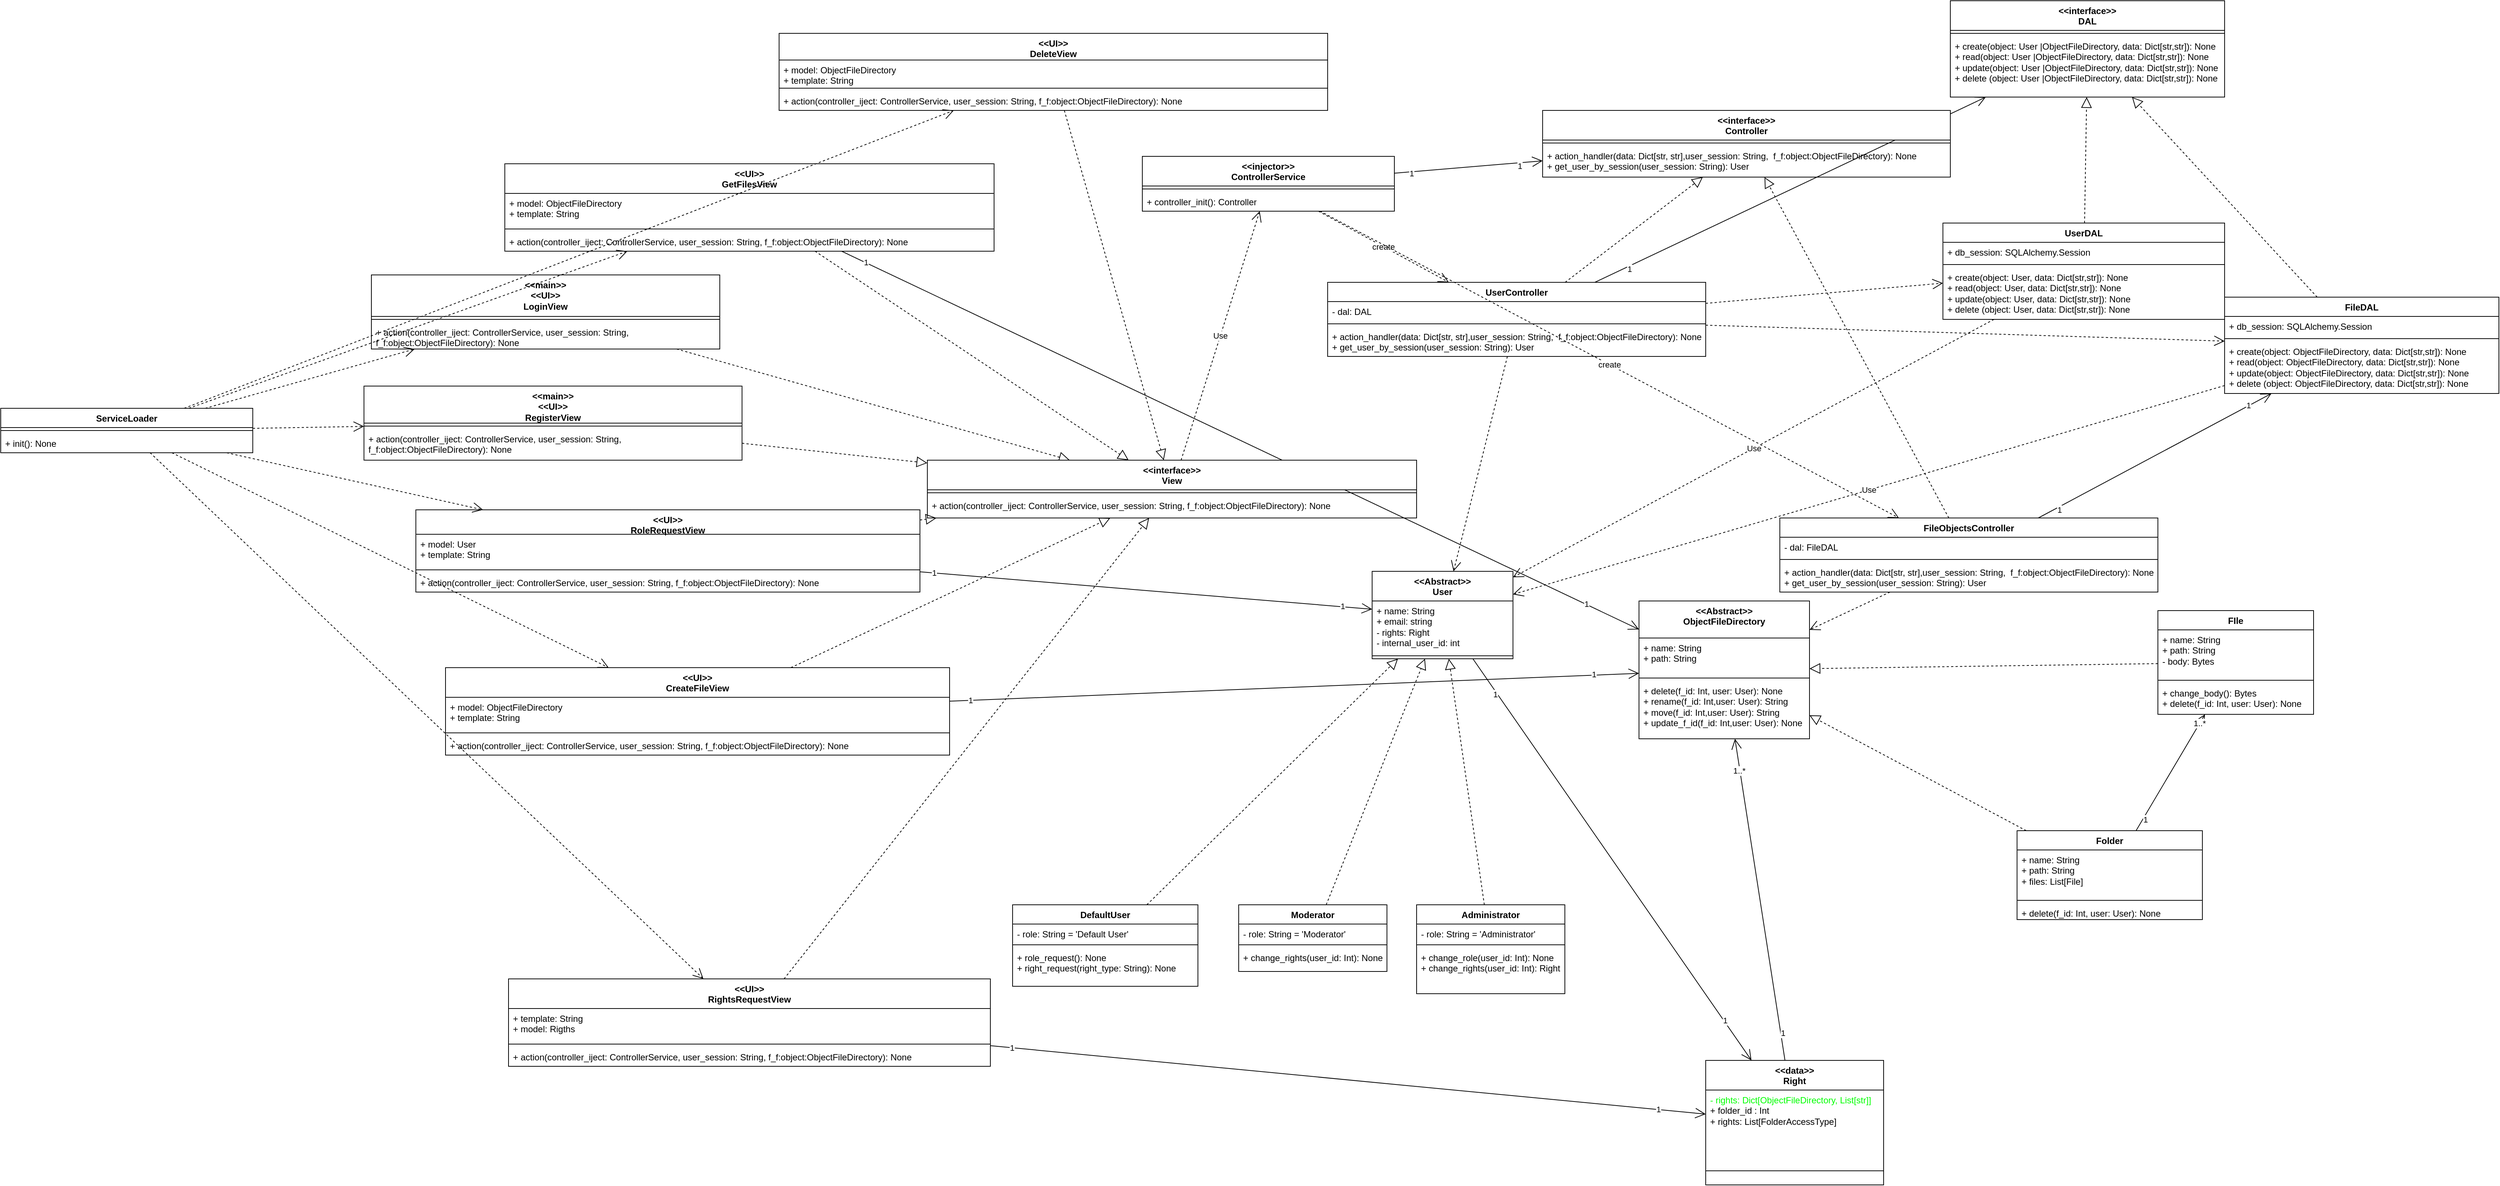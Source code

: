<mxfile version="22.1.5" type="device">
  <diagram id="C5RBs43oDa-KdzZeNtuy" name="Page-1">
    <mxGraphModel dx="3364" dy="1993" grid="1" gridSize="10" guides="1" tooltips="1" connect="1" arrows="1" fold="1" page="0" pageScale="1" pageWidth="827" pageHeight="1169" math="0" shadow="0">
      <root>
        <mxCell id="WIyWlLk6GJQsqaUBKTNV-0" />
        <mxCell id="WIyWlLk6GJQsqaUBKTNV-1" parent="WIyWlLk6GJQsqaUBKTNV-0" />
        <mxCell id="QCKMq63nriDoolszePyY-29" value="Use" style="endArrow=open;endSize=12;dashed=1;html=1;rounded=0;" parent="WIyWlLk6GJQsqaUBKTNV-1" source="QCKMq63nriDoolszePyY-11" target="GHyRVB632pk-IujTCFTO-8" edge="1">
          <mxGeometry width="160" relative="1" as="geometry">
            <mxPoint x="779" y="-450" as="sourcePoint" />
            <mxPoint x="70" y="-124" as="targetPoint" />
          </mxGeometry>
        </mxCell>
        <mxCell id="0BIKZscY-_na4co5bbyC-1" value="DefaultUser" style="swimlane;fontStyle=1;align=center;verticalAlign=top;childLayout=stackLayout;horizontal=1;startSize=26;horizontalStack=0;resizeParent=1;resizeParentMax=0;resizeLast=0;collapsible=1;marginBottom=0;whiteSpace=wrap;html=1;" parent="WIyWlLk6GJQsqaUBKTNV-1" vertex="1">
          <mxGeometry x="-405" y="250" width="250" height="110" as="geometry" />
        </mxCell>
        <mxCell id="0BIKZscY-_na4co5bbyC-2" value="- role: String = &#39;Default User&#39;" style="text;strokeColor=none;fillColor=none;align=left;verticalAlign=top;spacingLeft=4;spacingRight=4;overflow=hidden;rotatable=0;points=[[0,0.5],[1,0.5]];portConstraint=eastwest;whiteSpace=wrap;html=1;" parent="0BIKZscY-_na4co5bbyC-1" vertex="1">
          <mxGeometry y="26" width="250" height="24" as="geometry" />
        </mxCell>
        <mxCell id="0BIKZscY-_na4co5bbyC-3" value="" style="line;strokeWidth=1;fillColor=none;align=left;verticalAlign=middle;spacingTop=-1;spacingLeft=3;spacingRight=3;rotatable=0;labelPosition=right;points=[];portConstraint=eastwest;strokeColor=inherit;" parent="0BIKZscY-_na4co5bbyC-1" vertex="1">
          <mxGeometry y="50" width="250" height="8" as="geometry" />
        </mxCell>
        <mxCell id="0BIKZscY-_na4co5bbyC-4" value="+ role_request(): None&lt;br&gt;+ right_request(right_type: String): None" style="text;strokeColor=none;fillColor=none;align=left;verticalAlign=top;spacingLeft=4;spacingRight=4;overflow=hidden;rotatable=0;points=[[0,0.5],[1,0.5]];portConstraint=eastwest;whiteSpace=wrap;html=1;" parent="0BIKZscY-_na4co5bbyC-1" vertex="1">
          <mxGeometry y="58" width="250" height="52" as="geometry" />
        </mxCell>
        <mxCell id="0BIKZscY-_na4co5bbyC-13" value="Moderator" style="swimlane;fontStyle=1;align=center;verticalAlign=top;childLayout=stackLayout;horizontal=1;startSize=26;horizontalStack=0;resizeParent=1;resizeParentMax=0;resizeLast=0;collapsible=1;marginBottom=0;whiteSpace=wrap;html=1;" parent="WIyWlLk6GJQsqaUBKTNV-1" vertex="1">
          <mxGeometry x="-100" y="250" width="200" height="90" as="geometry" />
        </mxCell>
        <mxCell id="0BIKZscY-_na4co5bbyC-14" value="- role: String = &#39;Moderator&#39;" style="text;strokeColor=none;fillColor=none;align=left;verticalAlign=top;spacingLeft=4;spacingRight=4;overflow=hidden;rotatable=0;points=[[0,0.5],[1,0.5]];portConstraint=eastwest;whiteSpace=wrap;html=1;" parent="0BIKZscY-_na4co5bbyC-13" vertex="1">
          <mxGeometry y="26" width="200" height="24" as="geometry" />
        </mxCell>
        <mxCell id="0BIKZscY-_na4co5bbyC-15" value="" style="line;strokeWidth=1;fillColor=none;align=left;verticalAlign=middle;spacingTop=-1;spacingLeft=3;spacingRight=3;rotatable=0;labelPosition=right;points=[];portConstraint=eastwest;strokeColor=inherit;" parent="0BIKZscY-_na4co5bbyC-13" vertex="1">
          <mxGeometry y="50" width="200" height="8" as="geometry" />
        </mxCell>
        <mxCell id="0BIKZscY-_na4co5bbyC-16" value="+ change_rights(user_id: Int): None" style="text;strokeColor=none;fillColor=none;align=left;verticalAlign=top;spacingLeft=4;spacingRight=4;overflow=hidden;rotatable=0;points=[[0,0.5],[1,0.5]];portConstraint=eastwest;whiteSpace=wrap;html=1;" parent="0BIKZscY-_na4co5bbyC-13" vertex="1">
          <mxGeometry y="58" width="200" height="32" as="geometry" />
        </mxCell>
        <mxCell id="0BIKZscY-_na4co5bbyC-17" value="Administrator" style="swimlane;fontStyle=1;align=center;verticalAlign=top;childLayout=stackLayout;horizontal=1;startSize=26;horizontalStack=0;resizeParent=1;resizeParentMax=0;resizeLast=0;collapsible=1;marginBottom=0;whiteSpace=wrap;html=1;" parent="WIyWlLk6GJQsqaUBKTNV-1" vertex="1">
          <mxGeometry x="140" y="250" width="200" height="120" as="geometry" />
        </mxCell>
        <mxCell id="0BIKZscY-_na4co5bbyC-18" value="- role: String = &#39;Administrator&#39;" style="text;strokeColor=none;fillColor=none;align=left;verticalAlign=top;spacingLeft=4;spacingRight=4;overflow=hidden;rotatable=0;points=[[0,0.5],[1,0.5]];portConstraint=eastwest;whiteSpace=wrap;html=1;" parent="0BIKZscY-_na4co5bbyC-17" vertex="1">
          <mxGeometry y="26" width="200" height="24" as="geometry" />
        </mxCell>
        <mxCell id="0BIKZscY-_na4co5bbyC-19" value="" style="line;strokeWidth=1;fillColor=none;align=left;verticalAlign=middle;spacingTop=-1;spacingLeft=3;spacingRight=3;rotatable=0;labelPosition=right;points=[];portConstraint=eastwest;strokeColor=inherit;" parent="0BIKZscY-_na4co5bbyC-17" vertex="1">
          <mxGeometry y="50" width="200" height="8" as="geometry" />
        </mxCell>
        <mxCell id="0BIKZscY-_na4co5bbyC-20" value="+ change_role(user_id: Int): None&lt;br&gt;+ change_rights(user_id: Int): Right" style="text;strokeColor=none;fillColor=none;align=left;verticalAlign=top;spacingLeft=4;spacingRight=4;overflow=hidden;rotatable=0;points=[[0,0.5],[1,0.5]];portConstraint=eastwest;whiteSpace=wrap;html=1;" parent="0BIKZscY-_na4co5bbyC-17" vertex="1">
          <mxGeometry y="58" width="200" height="62" as="geometry" />
        </mxCell>
        <mxCell id="0BIKZscY-_na4co5bbyC-33" value="&amp;lt;&amp;lt;Abstract&amp;gt;&amp;gt;&lt;br&gt;ObjectFileDirectory" style="swimlane;fontStyle=1;align=center;verticalAlign=top;childLayout=stackLayout;horizontal=1;startSize=50;horizontalStack=0;resizeParent=1;resizeParentMax=0;resizeLast=0;collapsible=1;marginBottom=0;whiteSpace=wrap;html=1;" parent="WIyWlLk6GJQsqaUBKTNV-1" vertex="1">
          <mxGeometry x="440" y="-160" width="230" height="186" as="geometry" />
        </mxCell>
        <mxCell id="0BIKZscY-_na4co5bbyC-34" value="+ name: String&lt;br&gt;+ path: String" style="text;strokeColor=none;fillColor=none;align=left;verticalAlign=top;spacingLeft=4;spacingRight=4;overflow=hidden;rotatable=0;points=[[0,0.5],[1,0.5]];portConstraint=eastwest;whiteSpace=wrap;html=1;" parent="0BIKZscY-_na4co5bbyC-33" vertex="1">
          <mxGeometry y="50" width="230" height="50" as="geometry" />
        </mxCell>
        <mxCell id="0BIKZscY-_na4co5bbyC-35" value="" style="line;strokeWidth=1;fillColor=none;align=left;verticalAlign=middle;spacingTop=-1;spacingLeft=3;spacingRight=3;rotatable=0;labelPosition=right;points=[];portConstraint=eastwest;strokeColor=inherit;" parent="0BIKZscY-_na4co5bbyC-33" vertex="1">
          <mxGeometry y="100" width="230" height="8" as="geometry" />
        </mxCell>
        <mxCell id="0BIKZscY-_na4co5bbyC-36" value="+ delete(f_id: Int, user: User): None&lt;br&gt;+ rename(f_id: Int,user: User): String&lt;br&gt;+ move(f_id: Int,user: User): String&lt;br&gt;+ update_f_id(f_id: Int,user: User): None" style="text;strokeColor=none;fillColor=none;align=left;verticalAlign=top;spacingLeft=4;spacingRight=4;overflow=hidden;rotatable=0;points=[[0,0.5],[1,0.5]];portConstraint=eastwest;whiteSpace=wrap;html=1;" parent="0BIKZscY-_na4co5bbyC-33" vertex="1">
          <mxGeometry y="108" width="230" height="78" as="geometry" />
        </mxCell>
        <mxCell id="0BIKZscY-_na4co5bbyC-37" value="&amp;lt;&amp;lt;data&amp;gt;&amp;gt;&lt;br&gt;Right" style="swimlane;fontStyle=1;align=center;verticalAlign=top;childLayout=stackLayout;horizontal=1;startSize=40;horizontalStack=0;resizeParent=1;resizeParentMax=0;resizeLast=0;collapsible=1;marginBottom=0;whiteSpace=wrap;html=1;" parent="WIyWlLk6GJQsqaUBKTNV-1" vertex="1">
          <mxGeometry x="530" y="460" width="240" height="168" as="geometry" />
        </mxCell>
        <mxCell id="0BIKZscY-_na4co5bbyC-38" value="&lt;font color=&quot;#00ff00&quot;&gt;- rights: Dict[ObjectFileDirectory, List[str]]&lt;/font&gt;&lt;br&gt;+ folder_id : Int&amp;nbsp;&lt;br&gt;+ rights: List[FolderAccessType]" style="text;strokeColor=none;fillColor=none;align=left;verticalAlign=top;spacingLeft=4;spacingRight=4;overflow=hidden;rotatable=0;points=[[0,0.5],[1,0.5]];portConstraint=eastwest;whiteSpace=wrap;html=1;" parent="0BIKZscY-_na4co5bbyC-37" vertex="1">
          <mxGeometry y="40" width="240" height="90" as="geometry" />
        </mxCell>
        <mxCell id="0BIKZscY-_na4co5bbyC-39" value="" style="line;strokeWidth=1;fillColor=none;align=left;verticalAlign=middle;spacingTop=-1;spacingLeft=3;spacingRight=3;rotatable=0;labelPosition=right;points=[];portConstraint=eastwest;strokeColor=inherit;" parent="0BIKZscY-_na4co5bbyC-37" vertex="1">
          <mxGeometry y="130" width="240" height="38" as="geometry" />
        </mxCell>
        <mxCell id="0BIKZscY-_na4co5bbyC-41" value="FIle" style="swimlane;fontStyle=1;align=center;verticalAlign=top;childLayout=stackLayout;horizontal=1;startSize=26;horizontalStack=0;resizeParent=1;resizeParentMax=0;resizeLast=0;collapsible=1;marginBottom=0;whiteSpace=wrap;html=1;" parent="WIyWlLk6GJQsqaUBKTNV-1" vertex="1">
          <mxGeometry x="1140" y="-147" width="210" height="140" as="geometry" />
        </mxCell>
        <mxCell id="0BIKZscY-_na4co5bbyC-42" value="+ name: String&lt;br style=&quot;border-color: var(--border-color);&quot;&gt;+ path: String&lt;br&gt;- body: Bytes" style="text;strokeColor=none;fillColor=none;align=left;verticalAlign=top;spacingLeft=4;spacingRight=4;overflow=hidden;rotatable=0;points=[[0,0.5],[1,0.5]];portConstraint=eastwest;whiteSpace=wrap;html=1;" parent="0BIKZscY-_na4co5bbyC-41" vertex="1">
          <mxGeometry y="26" width="210" height="64" as="geometry" />
        </mxCell>
        <mxCell id="0BIKZscY-_na4co5bbyC-43" value="" style="line;strokeWidth=1;fillColor=none;align=left;verticalAlign=middle;spacingTop=-1;spacingLeft=3;spacingRight=3;rotatable=0;labelPosition=right;points=[];portConstraint=eastwest;strokeColor=inherit;" parent="0BIKZscY-_na4co5bbyC-41" vertex="1">
          <mxGeometry y="90" width="210" height="8" as="geometry" />
        </mxCell>
        <mxCell id="0BIKZscY-_na4co5bbyC-44" value="+ change_body(): Bytes&lt;br&gt;+ delete(f_id: Int, user: User): None" style="text;strokeColor=none;fillColor=none;align=left;verticalAlign=top;spacingLeft=4;spacingRight=4;overflow=hidden;rotatable=0;points=[[0,0.5],[1,0.5]];portConstraint=eastwest;whiteSpace=wrap;html=1;" parent="0BIKZscY-_na4co5bbyC-41" vertex="1">
          <mxGeometry y="98" width="210" height="42" as="geometry" />
        </mxCell>
        <mxCell id="0BIKZscY-_na4co5bbyC-45" value="Folder" style="swimlane;fontStyle=1;align=center;verticalAlign=top;childLayout=stackLayout;horizontal=1;startSize=26;horizontalStack=0;resizeParent=1;resizeParentMax=0;resizeLast=0;collapsible=1;marginBottom=0;whiteSpace=wrap;html=1;" parent="WIyWlLk6GJQsqaUBKTNV-1" vertex="1">
          <mxGeometry x="950" y="150" width="250" height="120" as="geometry" />
        </mxCell>
        <mxCell id="0BIKZscY-_na4co5bbyC-46" value="+ name: String&lt;br style=&quot;border-color: var(--border-color);&quot;&gt;+ path: String&lt;br&gt;+ files: List[File]" style="text;strokeColor=none;fillColor=none;align=left;verticalAlign=top;spacingLeft=4;spacingRight=4;overflow=hidden;rotatable=0;points=[[0,0.5],[1,0.5]];portConstraint=eastwest;whiteSpace=wrap;html=1;" parent="0BIKZscY-_na4co5bbyC-45" vertex="1">
          <mxGeometry y="26" width="250" height="64" as="geometry" />
        </mxCell>
        <mxCell id="0BIKZscY-_na4co5bbyC-47" value="" style="line;strokeWidth=1;fillColor=none;align=left;verticalAlign=middle;spacingTop=-1;spacingLeft=3;spacingRight=3;rotatable=0;labelPosition=right;points=[];portConstraint=eastwest;strokeColor=inherit;" parent="0BIKZscY-_na4co5bbyC-45" vertex="1">
          <mxGeometry y="90" width="250" height="8" as="geometry" />
        </mxCell>
        <mxCell id="0BIKZscY-_na4co5bbyC-48" value="+ delete(f_id: Int, user: User): None" style="text;strokeColor=none;fillColor=none;align=left;verticalAlign=top;spacingLeft=4;spacingRight=4;overflow=hidden;rotatable=0;points=[[0,0.5],[1,0.5]];portConstraint=eastwest;whiteSpace=wrap;html=1;" parent="0BIKZscY-_na4co5bbyC-45" vertex="1">
          <mxGeometry y="98" width="250" height="22" as="geometry" />
        </mxCell>
        <mxCell id="ktie8yaBIhksENMlEG2N-2" value="" style="endArrow=block;dashed=1;endFill=0;endSize=12;html=1;rounded=0;" parent="WIyWlLk6GJQsqaUBKTNV-1" source="0BIKZscY-_na4co5bbyC-41" target="0BIKZscY-_na4co5bbyC-33" edge="1">
          <mxGeometry width="160" relative="1" as="geometry">
            <mxPoint x="240" y="160" as="sourcePoint" />
            <mxPoint x="400" y="160" as="targetPoint" />
          </mxGeometry>
        </mxCell>
        <mxCell id="ktie8yaBIhksENMlEG2N-3" value="" style="endArrow=block;dashed=1;endFill=0;endSize=12;html=1;rounded=0;" parent="WIyWlLk6GJQsqaUBKTNV-1" source="0BIKZscY-_na4co5bbyC-45" target="0BIKZscY-_na4co5bbyC-33" edge="1">
          <mxGeometry width="160" relative="1" as="geometry">
            <mxPoint x="486" y="100" as="sourcePoint" />
            <mxPoint x="584" y="-16" as="targetPoint" />
          </mxGeometry>
        </mxCell>
        <mxCell id="GHyRVB632pk-IujTCFTO-8" value="&amp;lt;&amp;lt;Abstract&amp;gt;&amp;gt;&lt;br&gt;User" style="swimlane;fontStyle=1;align=center;verticalAlign=top;childLayout=stackLayout;horizontal=1;startSize=40;horizontalStack=0;resizeParent=1;resizeParentMax=0;resizeLast=0;collapsible=1;marginBottom=0;whiteSpace=wrap;html=1;" parent="WIyWlLk6GJQsqaUBKTNV-1" vertex="1">
          <mxGeometry x="80" y="-200" width="190" height="118" as="geometry" />
        </mxCell>
        <mxCell id="GHyRVB632pk-IujTCFTO-9" value="+ name: String&lt;br&gt;+ email: string&lt;br&gt;-&amp;nbsp;rights: Right&lt;br&gt;- internal_user_id: int" style="text;strokeColor=none;fillColor=none;align=left;verticalAlign=top;spacingLeft=4;spacingRight=4;overflow=hidden;rotatable=0;points=[[0,0.5],[1,0.5]];portConstraint=eastwest;whiteSpace=wrap;html=1;" parent="GHyRVB632pk-IujTCFTO-8" vertex="1">
          <mxGeometry y="40" width="190" height="70" as="geometry" />
        </mxCell>
        <mxCell id="GHyRVB632pk-IujTCFTO-10" value="" style="line;strokeWidth=1;fillColor=none;align=left;verticalAlign=middle;spacingTop=-1;spacingLeft=3;spacingRight=3;rotatable=0;labelPosition=right;points=[];portConstraint=eastwest;strokeColor=inherit;" parent="GHyRVB632pk-IujTCFTO-8" vertex="1">
          <mxGeometry y="110" width="190" height="8" as="geometry" />
        </mxCell>
        <mxCell id="GHyRVB632pk-IujTCFTO-19" value="" style="endArrow=open;endFill=1;endSize=12;html=1;rounded=0;" parent="WIyWlLk6GJQsqaUBKTNV-1" source="0BIKZscY-_na4co5bbyC-37" target="0BIKZscY-_na4co5bbyC-33" edge="1">
          <mxGeometry width="160" relative="1" as="geometry">
            <mxPoint x="100" y="351" as="sourcePoint" />
            <mxPoint x="430" y="470" as="targetPoint" />
          </mxGeometry>
        </mxCell>
        <mxCell id="zGZ5IysMVzBt_zQlDPzs-5" value="1" style="edgeLabel;html=1;align=center;verticalAlign=middle;resizable=0;points=[];" parent="GHyRVB632pk-IujTCFTO-19" vertex="1" connectable="0">
          <mxGeometry x="-0.829" y="-3" relative="1" as="geometry">
            <mxPoint as="offset" />
          </mxGeometry>
        </mxCell>
        <mxCell id="zGZ5IysMVzBt_zQlDPzs-6" value="1..*" style="edgeLabel;html=1;align=center;verticalAlign=middle;resizable=0;points=[];" parent="GHyRVB632pk-IujTCFTO-19" vertex="1" connectable="0">
          <mxGeometry x="0.803" y="1" relative="1" as="geometry">
            <mxPoint as="offset" />
          </mxGeometry>
        </mxCell>
        <mxCell id="GHyRVB632pk-IujTCFTO-34" value="" style="endArrow=open;endFill=1;endSize=12;html=1;rounded=0;" parent="WIyWlLk6GJQsqaUBKTNV-1" source="0BIKZscY-_na4co5bbyC-45" target="0BIKZscY-_na4co5bbyC-41" edge="1">
          <mxGeometry width="160" relative="1" as="geometry">
            <mxPoint x="542" y="445" as="sourcePoint" />
            <mxPoint x="652" y="26" as="targetPoint" />
          </mxGeometry>
        </mxCell>
        <mxCell id="zGZ5IysMVzBt_zQlDPzs-7" value="1" style="edgeLabel;html=1;align=center;verticalAlign=middle;resizable=0;points=[];" parent="GHyRVB632pk-IujTCFTO-34" vertex="1" connectable="0">
          <mxGeometry x="-0.79" y="-3" relative="1" as="geometry">
            <mxPoint as="offset" />
          </mxGeometry>
        </mxCell>
        <mxCell id="zGZ5IysMVzBt_zQlDPzs-8" value="1..*" style="edgeLabel;html=1;align=center;verticalAlign=middle;resizable=0;points=[];" parent="GHyRVB632pk-IujTCFTO-34" vertex="1" connectable="0">
          <mxGeometry x="0.848" y="1" relative="1" as="geometry">
            <mxPoint as="offset" />
          </mxGeometry>
        </mxCell>
        <mxCell id="zGZ5IysMVzBt_zQlDPzs-9" value="" style="endArrow=open;endFill=1;endSize=12;html=1;rounded=0;" parent="WIyWlLk6GJQsqaUBKTNV-1" source="GHyRVB632pk-IujTCFTO-8" target="0BIKZscY-_na4co5bbyC-37" edge="1">
          <mxGeometry width="160" relative="1" as="geometry">
            <mxPoint x="675" y="340" as="sourcePoint" />
            <mxPoint x="675" y="36" as="targetPoint" />
          </mxGeometry>
        </mxCell>
        <mxCell id="zGZ5IysMVzBt_zQlDPzs-10" value="1" style="edgeLabel;html=1;align=center;verticalAlign=middle;resizable=0;points=[];" parent="zGZ5IysMVzBt_zQlDPzs-9" vertex="1" connectable="0">
          <mxGeometry x="-0.829" y="-3" relative="1" as="geometry">
            <mxPoint as="offset" />
          </mxGeometry>
        </mxCell>
        <mxCell id="zGZ5IysMVzBt_zQlDPzs-11" value="1" style="edgeLabel;html=1;align=center;verticalAlign=middle;resizable=0;points=[];" parent="zGZ5IysMVzBt_zQlDPzs-9" vertex="1" connectable="0">
          <mxGeometry x="0.803" y="1" relative="1" as="geometry">
            <mxPoint as="offset" />
          </mxGeometry>
        </mxCell>
        <mxCell id="zGZ5IysMVzBt_zQlDPzs-12" value="" style="endArrow=block;dashed=1;endFill=0;endSize=12;html=1;rounded=0;" parent="WIyWlLk6GJQsqaUBKTNV-1" source="0BIKZscY-_na4co5bbyC-1" target="GHyRVB632pk-IujTCFTO-8" edge="1">
          <mxGeometry width="160" relative="1" as="geometry">
            <mxPoint x="-260" y="-90" as="sourcePoint" />
            <mxPoint x="-100" y="-90" as="targetPoint" />
          </mxGeometry>
        </mxCell>
        <mxCell id="zGZ5IysMVzBt_zQlDPzs-13" value="" style="endArrow=block;dashed=1;endFill=0;endSize=12;html=1;rounded=0;" parent="WIyWlLk6GJQsqaUBKTNV-1" source="0BIKZscY-_na4co5bbyC-13" target="GHyRVB632pk-IujTCFTO-8" edge="1">
          <mxGeometry width="160" relative="1" as="geometry">
            <mxPoint x="-237" y="260" as="sourcePoint" />
            <mxPoint x="-72" y="-14" as="targetPoint" />
          </mxGeometry>
        </mxCell>
        <mxCell id="zGZ5IysMVzBt_zQlDPzs-14" value="" style="endArrow=block;dashed=1;endFill=0;endSize=12;html=1;rounded=0;" parent="WIyWlLk6GJQsqaUBKTNV-1" source="0BIKZscY-_na4co5bbyC-17" target="GHyRVB632pk-IujTCFTO-8" edge="1">
          <mxGeometry width="160" relative="1" as="geometry">
            <mxPoint x="6" y="260" as="sourcePoint" />
            <mxPoint x="-18" y="-14" as="targetPoint" />
          </mxGeometry>
        </mxCell>
        <mxCell id="zGZ5IysMVzBt_zQlDPzs-21" value="&amp;lt;&amp;lt;injector&amp;gt;&amp;gt;&lt;br&gt;ControllerService" style="swimlane;fontStyle=1;align=center;verticalAlign=top;childLayout=stackLayout;horizontal=1;startSize=40;horizontalStack=0;resizeParent=1;resizeParentMax=0;resizeLast=0;collapsible=1;marginBottom=0;whiteSpace=wrap;html=1;" parent="WIyWlLk6GJQsqaUBKTNV-1" vertex="1">
          <mxGeometry x="-230" y="-760" width="340" height="74" as="geometry" />
        </mxCell>
        <mxCell id="zGZ5IysMVzBt_zQlDPzs-23" value="" style="line;strokeWidth=1;fillColor=none;align=left;verticalAlign=middle;spacingTop=-1;spacingLeft=3;spacingRight=3;rotatable=0;labelPosition=right;points=[];portConstraint=eastwest;strokeColor=inherit;" parent="zGZ5IysMVzBt_zQlDPzs-21" vertex="1">
          <mxGeometry y="40" width="340" height="8" as="geometry" />
        </mxCell>
        <mxCell id="zGZ5IysMVzBt_zQlDPzs-24" value="+ controller_init(): Controller" style="text;strokeColor=none;fillColor=none;align=left;verticalAlign=top;spacingLeft=4;spacingRight=4;overflow=hidden;rotatable=0;points=[[0,0.5],[1,0.5]];portConstraint=eastwest;whiteSpace=wrap;html=1;" parent="zGZ5IysMVzBt_zQlDPzs-21" vertex="1">
          <mxGeometry y="48" width="340" height="26" as="geometry" />
        </mxCell>
        <mxCell id="zGZ5IysMVzBt_zQlDPzs-32" value="UserController" style="swimlane;fontStyle=1;align=center;verticalAlign=top;childLayout=stackLayout;horizontal=1;startSize=26;horizontalStack=0;resizeParent=1;resizeParentMax=0;resizeLast=0;collapsible=1;marginBottom=0;whiteSpace=wrap;html=1;" parent="WIyWlLk6GJQsqaUBKTNV-1" vertex="1">
          <mxGeometry x="20" y="-590" width="510" height="100" as="geometry" />
        </mxCell>
        <mxCell id="zGZ5IysMVzBt_zQlDPzs-33" value="- dal: DAL" style="text;strokeColor=none;fillColor=none;align=left;verticalAlign=top;spacingLeft=4;spacingRight=4;overflow=hidden;rotatable=0;points=[[0,0.5],[1,0.5]];portConstraint=eastwest;whiteSpace=wrap;html=1;" parent="zGZ5IysMVzBt_zQlDPzs-32" vertex="1">
          <mxGeometry y="26" width="510" height="26" as="geometry" />
        </mxCell>
        <mxCell id="zGZ5IysMVzBt_zQlDPzs-34" value="" style="line;strokeWidth=1;fillColor=none;align=left;verticalAlign=middle;spacingTop=-1;spacingLeft=3;spacingRight=3;rotatable=0;labelPosition=right;points=[];portConstraint=eastwest;strokeColor=inherit;" parent="zGZ5IysMVzBt_zQlDPzs-32" vertex="1">
          <mxGeometry y="52" width="510" height="8" as="geometry" />
        </mxCell>
        <mxCell id="zGZ5IysMVzBt_zQlDPzs-35" value="+ action_handler(data: Dict[str, str],user_session: String,&amp;nbsp; f_f:object:ObjectFileDirectory): None&lt;br&gt;+ get_user_by_session(user_session: String): User" style="text;strokeColor=none;fillColor=none;align=left;verticalAlign=top;spacingLeft=4;spacingRight=4;overflow=hidden;rotatable=0;points=[[0,0.5],[1,0.5]];portConstraint=eastwest;whiteSpace=wrap;html=1;" parent="zGZ5IysMVzBt_zQlDPzs-32" vertex="1">
          <mxGeometry y="60" width="510" height="40" as="geometry" />
        </mxCell>
        <mxCell id="zGZ5IysMVzBt_zQlDPzs-40" value="create" style="endArrow=open;endSize=12;dashed=1;html=1;rounded=0;" parent="WIyWlLk6GJQsqaUBKTNV-1" source="zGZ5IysMVzBt_zQlDPzs-21" target="zGZ5IysMVzBt_zQlDPzs-32" edge="1">
          <mxGeometry width="160" relative="1" as="geometry">
            <mxPoint x="240" y="-510" as="sourcePoint" />
            <mxPoint x="400" y="-510" as="targetPoint" />
          </mxGeometry>
        </mxCell>
        <mxCell id="zGZ5IysMVzBt_zQlDPzs-41" value="Use" style="endArrow=open;endSize=12;dashed=1;html=1;rounded=0;" parent="WIyWlLk6GJQsqaUBKTNV-1" source="zGZ5IysMVzBt_zQlDPzs-28" target="zGZ5IysMVzBt_zQlDPzs-21" edge="1">
          <mxGeometry width="160" relative="1" as="geometry">
            <mxPoint x="70" y="-520" as="sourcePoint" />
            <mxPoint x="230" y="-520" as="targetPoint" />
          </mxGeometry>
        </mxCell>
        <mxCell id="zGZ5IysMVzBt_zQlDPzs-47" value="" style="endArrow=open;endSize=12;dashed=1;html=1;rounded=0;" parent="WIyWlLk6GJQsqaUBKTNV-1" source="zGZ5IysMVzBt_zQlDPzs-32" target="GHyRVB632pk-IujTCFTO-8" edge="1">
          <mxGeometry width="160" relative="1" as="geometry">
            <mxPoint x="51" y="-262" as="sourcePoint" />
            <mxPoint x="560" y="-95" as="targetPoint" />
          </mxGeometry>
        </mxCell>
        <mxCell id="QCKMq63nriDoolszePyY-3" value="&amp;lt;&amp;lt;interface&amp;gt;&amp;gt;&lt;br&gt;DAL" style="swimlane;fontStyle=1;align=center;verticalAlign=top;childLayout=stackLayout;horizontal=1;startSize=40;horizontalStack=0;resizeParent=1;resizeParentMax=0;resizeLast=0;collapsible=1;marginBottom=0;whiteSpace=wrap;html=1;" parent="WIyWlLk6GJQsqaUBKTNV-1" vertex="1">
          <mxGeometry x="860" y="-970" width="370" height="130" as="geometry" />
        </mxCell>
        <mxCell id="QCKMq63nriDoolszePyY-5" value="" style="line;strokeWidth=1;fillColor=none;align=left;verticalAlign=middle;spacingTop=-1;spacingLeft=3;spacingRight=3;rotatable=0;labelPosition=right;points=[];portConstraint=eastwest;strokeColor=inherit;" parent="QCKMq63nriDoolszePyY-3" vertex="1">
          <mxGeometry y="40" width="370" height="8" as="geometry" />
        </mxCell>
        <mxCell id="QCKMq63nriDoolszePyY-6" value="+ create(object: User |ObjectFileDirectory, data: Dict[str,str]): None&lt;br style=&quot;border-color: var(--border-color);&quot;&gt;+ read(object: User |ObjectFileDirectory, data: Dict[str,str]): None&lt;br style=&quot;border-color: var(--border-color);&quot;&gt;+ update(object: User |ObjectFileDirectory, data: Dict[str,str]): None&lt;br style=&quot;border-color: var(--border-color);&quot;&gt;+ delete (object: User |ObjectFileDirectory, data: Dict[str,str]): None" style="text;strokeColor=none;fillColor=none;align=left;verticalAlign=top;spacingLeft=4;spacingRight=4;overflow=hidden;rotatable=0;points=[[0,0.5],[1,0.5]];portConstraint=eastwest;whiteSpace=wrap;html=1;" parent="QCKMq63nriDoolszePyY-3" vertex="1">
          <mxGeometry y="48" width="370" height="82" as="geometry" />
        </mxCell>
        <mxCell id="QCKMq63nriDoolszePyY-7" value="UserDAL" style="swimlane;fontStyle=1;align=center;verticalAlign=top;childLayout=stackLayout;horizontal=1;startSize=26;horizontalStack=0;resizeParent=1;resizeParentMax=0;resizeLast=0;collapsible=1;marginBottom=0;whiteSpace=wrap;html=1;" parent="WIyWlLk6GJQsqaUBKTNV-1" vertex="1">
          <mxGeometry x="850" y="-670" width="380" height="130" as="geometry" />
        </mxCell>
        <mxCell id="QCKMq63nriDoolszePyY-8" value="+ db_session: SQLAlchemy.Session&amp;nbsp;" style="text;strokeColor=none;fillColor=none;align=left;verticalAlign=top;spacingLeft=4;spacingRight=4;overflow=hidden;rotatable=0;points=[[0,0.5],[1,0.5]];portConstraint=eastwest;whiteSpace=wrap;html=1;" parent="QCKMq63nriDoolszePyY-7" vertex="1">
          <mxGeometry y="26" width="380" height="26" as="geometry" />
        </mxCell>
        <mxCell id="QCKMq63nriDoolszePyY-9" value="" style="line;strokeWidth=1;fillColor=none;align=left;verticalAlign=middle;spacingTop=-1;spacingLeft=3;spacingRight=3;rotatable=0;labelPosition=right;points=[];portConstraint=eastwest;strokeColor=inherit;" parent="QCKMq63nriDoolszePyY-7" vertex="1">
          <mxGeometry y="52" width="380" height="8" as="geometry" />
        </mxCell>
        <mxCell id="QCKMq63nriDoolszePyY-10" value="+ create(object: User, data: Dict[str,str]): None&lt;br style=&quot;border-color: var(--border-color);&quot;&gt;+ read(object: User, data: Dict[str,str]): None&lt;br style=&quot;border-color: var(--border-color);&quot;&gt;+ update(object: User, data: Dict[str,str]): None&lt;br style=&quot;border-color: var(--border-color);&quot;&gt;+ delete (object: User, data: Dict[str,str]): None" style="text;strokeColor=none;fillColor=none;align=left;verticalAlign=top;spacingLeft=4;spacingRight=4;overflow=hidden;rotatable=0;points=[[0,0.5],[1,0.5]];portConstraint=eastwest;whiteSpace=wrap;html=1;" parent="QCKMq63nriDoolszePyY-7" vertex="1">
          <mxGeometry y="60" width="380" height="70" as="geometry" />
        </mxCell>
        <mxCell id="QCKMq63nriDoolszePyY-11" value="FileDAL" style="swimlane;fontStyle=1;align=center;verticalAlign=top;childLayout=stackLayout;horizontal=1;startSize=26;horizontalStack=0;resizeParent=1;resizeParentMax=0;resizeLast=0;collapsible=1;marginBottom=0;whiteSpace=wrap;html=1;" parent="WIyWlLk6GJQsqaUBKTNV-1" vertex="1">
          <mxGeometry x="1230" y="-570" width="370" height="130" as="geometry" />
        </mxCell>
        <mxCell id="QCKMq63nriDoolszePyY-12" value="+ db_session: SQLAlchemy.Session&amp;nbsp;" style="text;strokeColor=none;fillColor=none;align=left;verticalAlign=top;spacingLeft=4;spacingRight=4;overflow=hidden;rotatable=0;points=[[0,0.5],[1,0.5]];portConstraint=eastwest;whiteSpace=wrap;html=1;" parent="QCKMq63nriDoolszePyY-11" vertex="1">
          <mxGeometry y="26" width="370" height="26" as="geometry" />
        </mxCell>
        <mxCell id="QCKMq63nriDoolszePyY-13" value="" style="line;strokeWidth=1;fillColor=none;align=left;verticalAlign=middle;spacingTop=-1;spacingLeft=3;spacingRight=3;rotatable=0;labelPosition=right;points=[];portConstraint=eastwest;strokeColor=inherit;" parent="QCKMq63nriDoolszePyY-11" vertex="1">
          <mxGeometry y="52" width="370" height="8" as="geometry" />
        </mxCell>
        <mxCell id="QCKMq63nriDoolszePyY-14" value="+ create(object: ObjectFileDirectory, data: Dict[str,str]): None&lt;br style=&quot;border-color: var(--border-color);&quot;&gt;+ read(object: ObjectFileDirectory, data: Dict[str,str]): None&lt;br style=&quot;border-color: var(--border-color);&quot;&gt;+ update(object: ObjectFileDirectory, data: Dict[str,str]): None&lt;br style=&quot;border-color: var(--border-color);&quot;&gt;+ delete (object: ObjectFileDirectory, data: Dict[str,str]): None" style="text;strokeColor=none;fillColor=none;align=left;verticalAlign=top;spacingLeft=4;spacingRight=4;overflow=hidden;rotatable=0;points=[[0,0.5],[1,0.5]];portConstraint=eastwest;whiteSpace=wrap;html=1;" parent="QCKMq63nriDoolszePyY-11" vertex="1">
          <mxGeometry y="60" width="370" height="70" as="geometry" />
        </mxCell>
        <mxCell id="QCKMq63nriDoolszePyY-15" value="" style="endArrow=block;dashed=1;endFill=0;endSize=12;html=1;rounded=0;" parent="WIyWlLk6GJQsqaUBKTNV-1" source="QCKMq63nriDoolszePyY-7" target="QCKMq63nriDoolszePyY-3" edge="1">
          <mxGeometry width="160" relative="1" as="geometry">
            <mxPoint x="770" y="-510" as="sourcePoint" />
            <mxPoint x="930" y="-510" as="targetPoint" />
          </mxGeometry>
        </mxCell>
        <mxCell id="QCKMq63nriDoolszePyY-16" value="" style="endArrow=block;dashed=1;endFill=0;endSize=12;html=1;rounded=0;" parent="WIyWlLk6GJQsqaUBKTNV-1" source="QCKMq63nriDoolszePyY-11" target="QCKMq63nriDoolszePyY-3" edge="1">
          <mxGeometry width="160" relative="1" as="geometry">
            <mxPoint x="898" y="-680" as="sourcePoint" />
            <mxPoint x="1007" y="-830" as="targetPoint" />
          </mxGeometry>
        </mxCell>
        <mxCell id="QCKMq63nriDoolszePyY-17" value="" style="endArrow=open;endFill=1;endSize=12;html=1;rounded=0;" parent="WIyWlLk6GJQsqaUBKTNV-1" source="zGZ5IysMVzBt_zQlDPzs-32" target="QCKMq63nriDoolszePyY-3" edge="1">
          <mxGeometry width="160" relative="1" as="geometry">
            <mxPoint x="70" y="-29" as="sourcePoint" />
            <mxPoint x="603" y="260" as="targetPoint" />
          </mxGeometry>
        </mxCell>
        <mxCell id="QCKMq63nriDoolszePyY-18" value="1" style="edgeLabel;html=1;align=center;verticalAlign=middle;resizable=0;points=[];" parent="QCKMq63nriDoolszePyY-17" vertex="1" connectable="0">
          <mxGeometry x="-0.829" y="-3" relative="1" as="geometry">
            <mxPoint as="offset" />
          </mxGeometry>
        </mxCell>
        <mxCell id="QCKMq63nriDoolszePyY-19" value="1" style="edgeLabel;html=1;align=center;verticalAlign=middle;resizable=0;points=[];" parent="QCKMq63nriDoolszePyY-17" vertex="1" connectable="0">
          <mxGeometry x="0.803" y="1" relative="1" as="geometry">
            <mxPoint as="offset" />
          </mxGeometry>
        </mxCell>
        <mxCell id="QCKMq63nriDoolszePyY-24" value="" style="endArrow=open;endFill=1;endSize=12;html=1;rounded=0;" parent="WIyWlLk6GJQsqaUBKTNV-1" source="QCKMq63nriDoolszePyY-20" target="QCKMq63nriDoolszePyY-11" edge="1">
          <mxGeometry width="160" relative="1" as="geometry">
            <mxPoint x="497" y="-401" as="sourcePoint" />
            <mxPoint x="743" y="-550" as="targetPoint" />
          </mxGeometry>
        </mxCell>
        <mxCell id="QCKMq63nriDoolszePyY-25" value="1" style="edgeLabel;html=1;align=center;verticalAlign=middle;resizable=0;points=[];" parent="QCKMq63nriDoolszePyY-24" vertex="1" connectable="0">
          <mxGeometry x="-0.829" y="-3" relative="1" as="geometry">
            <mxPoint as="offset" />
          </mxGeometry>
        </mxCell>
        <mxCell id="QCKMq63nriDoolszePyY-26" value="1" style="edgeLabel;html=1;align=center;verticalAlign=middle;resizable=0;points=[];" parent="QCKMq63nriDoolszePyY-24" vertex="1" connectable="0">
          <mxGeometry x="0.803" y="1" relative="1" as="geometry">
            <mxPoint as="offset" />
          </mxGeometry>
        </mxCell>
        <mxCell id="QCKMq63nriDoolszePyY-27" value="" style="endArrow=open;endSize=12;dashed=1;html=1;rounded=0;" parent="WIyWlLk6GJQsqaUBKTNV-1" source="QCKMq63nriDoolszePyY-20" target="0BIKZscY-_na4co5bbyC-33" edge="1">
          <mxGeometry width="160" relative="1" as="geometry">
            <mxPoint x="334" y="-301" as="sourcePoint" />
            <mxPoint x="70" y="-139" as="targetPoint" />
          </mxGeometry>
        </mxCell>
        <mxCell id="QCKMq63nriDoolszePyY-28" value="Use" style="endArrow=open;endSize=12;dashed=1;html=1;rounded=0;" parent="WIyWlLk6GJQsqaUBKTNV-1" source="QCKMq63nriDoolszePyY-7" target="GHyRVB632pk-IujTCFTO-8" edge="1">
          <mxGeometry width="160" relative="1" as="geometry">
            <mxPoint x="49" y="-440" as="sourcePoint" />
            <mxPoint x="308" y="-526" as="targetPoint" />
          </mxGeometry>
        </mxCell>
        <mxCell id="QCKMq63nriDoolszePyY-20" value="FileObjectsController" style="swimlane;fontStyle=1;align=center;verticalAlign=top;childLayout=stackLayout;horizontal=1;startSize=26;horizontalStack=0;resizeParent=1;resizeParentMax=0;resizeLast=0;collapsible=1;marginBottom=0;whiteSpace=wrap;html=1;" parent="WIyWlLk6GJQsqaUBKTNV-1" vertex="1">
          <mxGeometry x="630" y="-272" width="510" height="100" as="geometry" />
        </mxCell>
        <mxCell id="QCKMq63nriDoolszePyY-21" value="- dal: FileDAL" style="text;strokeColor=none;fillColor=none;align=left;verticalAlign=top;spacingLeft=4;spacingRight=4;overflow=hidden;rotatable=0;points=[[0,0.5],[1,0.5]];portConstraint=eastwest;whiteSpace=wrap;html=1;" parent="QCKMq63nriDoolszePyY-20" vertex="1">
          <mxGeometry y="26" width="510" height="26" as="geometry" />
        </mxCell>
        <mxCell id="QCKMq63nriDoolszePyY-22" value="" style="line;strokeWidth=1;fillColor=none;align=left;verticalAlign=middle;spacingTop=-1;spacingLeft=3;spacingRight=3;rotatable=0;labelPosition=right;points=[];portConstraint=eastwest;strokeColor=inherit;" parent="QCKMq63nriDoolszePyY-20" vertex="1">
          <mxGeometry y="52" width="510" height="8" as="geometry" />
        </mxCell>
        <mxCell id="QCKMq63nriDoolszePyY-23" value="+ action_handler(data: Dict[str, str],user_session: String,&amp;nbsp; f_f:object:ObjectFileDirectory): None&lt;br&gt;+ get_user_by_session(user_session: String): User" style="text;strokeColor=none;fillColor=none;align=left;verticalAlign=top;spacingLeft=4;spacingRight=4;overflow=hidden;rotatable=0;points=[[0,0.5],[1,0.5]];portConstraint=eastwest;whiteSpace=wrap;html=1;" parent="QCKMq63nriDoolszePyY-20" vertex="1">
          <mxGeometry y="60" width="510" height="40" as="geometry" />
        </mxCell>
        <mxCell id="QCKMq63nriDoolszePyY-30" value="&amp;lt;&amp;lt;interface&amp;gt;&amp;gt;&lt;br&gt;Controller" style="swimlane;fontStyle=1;align=center;verticalAlign=top;childLayout=stackLayout;horizontal=1;startSize=40;horizontalStack=0;resizeParent=1;resizeParentMax=0;resizeLast=0;collapsible=1;marginBottom=0;whiteSpace=wrap;html=1;" parent="WIyWlLk6GJQsqaUBKTNV-1" vertex="1">
          <mxGeometry x="310" y="-822" width="550" height="90" as="geometry" />
        </mxCell>
        <mxCell id="QCKMq63nriDoolszePyY-32" value="" style="line;strokeWidth=1;fillColor=none;align=left;verticalAlign=middle;spacingTop=-1;spacingLeft=3;spacingRight=3;rotatable=0;labelPosition=right;points=[];portConstraint=eastwest;strokeColor=inherit;" parent="QCKMq63nriDoolszePyY-30" vertex="1">
          <mxGeometry y="40" width="550" height="8" as="geometry" />
        </mxCell>
        <mxCell id="QCKMq63nriDoolszePyY-33" value="+ action_handler(data: Dict[str, str],user_session: String,&amp;nbsp; f_f:object:ObjectFileDirectory): None&lt;br style=&quot;border-color: var(--border-color);&quot;&gt;+ get_user_by_session(user_session: String): User" style="text;strokeColor=none;fillColor=none;align=left;verticalAlign=top;spacingLeft=4;spacingRight=4;overflow=hidden;rotatable=0;points=[[0,0.5],[1,0.5]];portConstraint=eastwest;whiteSpace=wrap;html=1;" parent="QCKMq63nriDoolszePyY-30" vertex="1">
          <mxGeometry y="48" width="550" height="42" as="geometry" />
        </mxCell>
        <mxCell id="QCKMq63nriDoolszePyY-34" value="&amp;lt;&amp;lt;main&amp;gt;&amp;gt;&lt;br&gt;&amp;lt;&amp;lt;UI&amp;gt;&amp;gt;&lt;br&gt;LoginView" style="swimlane;fontStyle=1;align=center;verticalAlign=top;childLayout=stackLayout;horizontal=1;startSize=56;horizontalStack=0;resizeParent=1;resizeParentMax=0;resizeLast=0;collapsible=1;marginBottom=0;whiteSpace=wrap;html=1;" parent="WIyWlLk6GJQsqaUBKTNV-1" vertex="1">
          <mxGeometry x="-1270" y="-600" width="470" height="100" as="geometry" />
        </mxCell>
        <mxCell id="QCKMq63nriDoolszePyY-36" value="" style="line;strokeWidth=1;fillColor=none;align=left;verticalAlign=middle;spacingTop=-1;spacingLeft=3;spacingRight=3;rotatable=0;labelPosition=right;points=[];portConstraint=eastwest;strokeColor=inherit;" parent="QCKMq63nriDoolszePyY-34" vertex="1">
          <mxGeometry y="56" width="470" height="8" as="geometry" />
        </mxCell>
        <mxCell id="QCKMq63nriDoolszePyY-37" value="+ action(controller_iject: ControllerService, user_session: String, f_f:object:ObjectFileDirectory): None" style="text;strokeColor=none;fillColor=none;align=left;verticalAlign=top;spacingLeft=4;spacingRight=4;overflow=hidden;rotatable=0;points=[[0,0.5],[1,0.5]];portConstraint=eastwest;whiteSpace=wrap;html=1;" parent="QCKMq63nriDoolszePyY-34" vertex="1">
          <mxGeometry y="64" width="470" height="36" as="geometry" />
        </mxCell>
        <mxCell id="QLrlMrmF7mhXjP5vx9qJ-0" value="" style="endArrow=block;dashed=1;endFill=0;endSize=12;html=1;rounded=0;" parent="WIyWlLk6GJQsqaUBKTNV-1" source="zGZ5IysMVzBt_zQlDPzs-32" target="QCKMq63nriDoolszePyY-30" edge="1">
          <mxGeometry width="160" relative="1" as="geometry">
            <mxPoint x="943" y="-580" as="sourcePoint" />
            <mxPoint x="1032" y="-830" as="targetPoint" />
          </mxGeometry>
        </mxCell>
        <mxCell id="QLrlMrmF7mhXjP5vx9qJ-1" value="" style="endArrow=block;dashed=1;endFill=0;endSize=12;html=1;rounded=0;" parent="WIyWlLk6GJQsqaUBKTNV-1" source="QCKMq63nriDoolszePyY-20" target="QCKMq63nriDoolszePyY-30" edge="1">
          <mxGeometry width="160" relative="1" as="geometry">
            <mxPoint x="371" y="-580" as="sourcePoint" />
            <mxPoint x="527" y="-670" as="targetPoint" />
          </mxGeometry>
        </mxCell>
        <mxCell id="QLrlMrmF7mhXjP5vx9qJ-2" value="&amp;lt;&amp;lt;UI&amp;gt;&amp;gt;&lt;br&gt;DeleteView" style="swimlane;fontStyle=1;align=center;verticalAlign=top;childLayout=stackLayout;horizontal=1;startSize=36;horizontalStack=0;resizeParent=1;resizeParentMax=0;resizeLast=0;collapsible=1;marginBottom=0;whiteSpace=wrap;html=1;" parent="WIyWlLk6GJQsqaUBKTNV-1" vertex="1">
          <mxGeometry x="-720" y="-926" width="740" height="104" as="geometry" />
        </mxCell>
        <mxCell id="QLrlMrmF7mhXjP5vx9qJ-3" value="+ model:&amp;nbsp;ObjectFileDirectory&lt;br style=&quot;border-color: var(--border-color);&quot;&gt;+ template: String" style="text;strokeColor=none;fillColor=none;align=left;verticalAlign=top;spacingLeft=4;spacingRight=4;overflow=hidden;rotatable=0;points=[[0,0.5],[1,0.5]];portConstraint=eastwest;whiteSpace=wrap;html=1;" parent="QLrlMrmF7mhXjP5vx9qJ-2" vertex="1">
          <mxGeometry y="36" width="740" height="34" as="geometry" />
        </mxCell>
        <mxCell id="QLrlMrmF7mhXjP5vx9qJ-4" value="" style="line;strokeWidth=1;fillColor=none;align=left;verticalAlign=middle;spacingTop=-1;spacingLeft=3;spacingRight=3;rotatable=0;labelPosition=right;points=[];portConstraint=eastwest;strokeColor=inherit;" parent="QLrlMrmF7mhXjP5vx9qJ-2" vertex="1">
          <mxGeometry y="70" width="740" height="8" as="geometry" />
        </mxCell>
        <mxCell id="QLrlMrmF7mhXjP5vx9qJ-5" value="+ action(controller_iject: ControllerService, user_session: String, f_f:object:ObjectFileDirectory): None" style="text;strokeColor=none;fillColor=none;align=left;verticalAlign=top;spacingLeft=4;spacingRight=4;overflow=hidden;rotatable=0;points=[[0,0.5],[1,0.5]];portConstraint=eastwest;whiteSpace=wrap;html=1;" parent="QLrlMrmF7mhXjP5vx9qJ-2" vertex="1">
          <mxGeometry y="78" width="740" height="26" as="geometry" />
        </mxCell>
        <mxCell id="QLrlMrmF7mhXjP5vx9qJ-6" value="&amp;lt;&amp;lt;UI&amp;gt;&amp;gt;&lt;br&gt;CreateFileView" style="swimlane;fontStyle=1;align=center;verticalAlign=top;childLayout=stackLayout;horizontal=1;startSize=40;horizontalStack=0;resizeParent=1;resizeParentMax=0;resizeLast=0;collapsible=1;marginBottom=0;whiteSpace=wrap;html=1;" parent="WIyWlLk6GJQsqaUBKTNV-1" vertex="1">
          <mxGeometry x="-1170" y="-70" width="680" height="118" as="geometry" />
        </mxCell>
        <mxCell id="QLrlMrmF7mhXjP5vx9qJ-7" value="+ model: ObjectFileDirectory&lt;br&gt;+ template: String" style="text;strokeColor=none;fillColor=none;align=left;verticalAlign=top;spacingLeft=4;spacingRight=4;overflow=hidden;rotatable=0;points=[[0,0.5],[1,0.5]];portConstraint=eastwest;whiteSpace=wrap;html=1;" parent="QLrlMrmF7mhXjP5vx9qJ-6" vertex="1">
          <mxGeometry y="40" width="680" height="44" as="geometry" />
        </mxCell>
        <mxCell id="QLrlMrmF7mhXjP5vx9qJ-8" value="" style="line;strokeWidth=1;fillColor=none;align=left;verticalAlign=middle;spacingTop=-1;spacingLeft=3;spacingRight=3;rotatable=0;labelPosition=right;points=[];portConstraint=eastwest;strokeColor=inherit;" parent="QLrlMrmF7mhXjP5vx9qJ-6" vertex="1">
          <mxGeometry y="84" width="680" height="8" as="geometry" />
        </mxCell>
        <mxCell id="QLrlMrmF7mhXjP5vx9qJ-9" value="+ action(controller_iject: ControllerService, user_session: String, f_f:object:ObjectFileDirectory): None" style="text;strokeColor=none;fillColor=none;align=left;verticalAlign=top;spacingLeft=4;spacingRight=4;overflow=hidden;rotatable=0;points=[[0,0.5],[1,0.5]];portConstraint=eastwest;whiteSpace=wrap;html=1;" parent="QLrlMrmF7mhXjP5vx9qJ-6" vertex="1">
          <mxGeometry y="92" width="680" height="26" as="geometry" />
        </mxCell>
        <mxCell id="QLrlMrmF7mhXjP5vx9qJ-10" value="&amp;lt;&amp;lt;UI&amp;gt;&amp;gt;&lt;br&gt;RightsRequestView" style="swimlane;fontStyle=1;align=center;verticalAlign=top;childLayout=stackLayout;horizontal=1;startSize=40;horizontalStack=0;resizeParent=1;resizeParentMax=0;resizeLast=0;collapsible=1;marginBottom=0;whiteSpace=wrap;html=1;" parent="WIyWlLk6GJQsqaUBKTNV-1" vertex="1">
          <mxGeometry x="-1085" y="350" width="650" height="118" as="geometry" />
        </mxCell>
        <mxCell id="QLrlMrmF7mhXjP5vx9qJ-11" value="+ template: String&lt;br&gt;+ model: Rigths" style="text;strokeColor=none;fillColor=none;align=left;verticalAlign=top;spacingLeft=4;spacingRight=4;overflow=hidden;rotatable=0;points=[[0,0.5],[1,0.5]];portConstraint=eastwest;whiteSpace=wrap;html=1;" parent="QLrlMrmF7mhXjP5vx9qJ-10" vertex="1">
          <mxGeometry y="40" width="650" height="44" as="geometry" />
        </mxCell>
        <mxCell id="QLrlMrmF7mhXjP5vx9qJ-12" value="" style="line;strokeWidth=1;fillColor=none;align=left;verticalAlign=middle;spacingTop=-1;spacingLeft=3;spacingRight=3;rotatable=0;labelPosition=right;points=[];portConstraint=eastwest;strokeColor=inherit;" parent="QLrlMrmF7mhXjP5vx9qJ-10" vertex="1">
          <mxGeometry y="84" width="650" height="8" as="geometry" />
        </mxCell>
        <mxCell id="QLrlMrmF7mhXjP5vx9qJ-13" value="+ action(controller_iject: ControllerService, user_session: String, f_f:object:ObjectFileDirectory): None" style="text;strokeColor=none;fillColor=none;align=left;verticalAlign=top;spacingLeft=4;spacingRight=4;overflow=hidden;rotatable=0;points=[[0,0.5],[1,0.5]];portConstraint=eastwest;whiteSpace=wrap;html=1;" parent="QLrlMrmF7mhXjP5vx9qJ-10" vertex="1">
          <mxGeometry y="92" width="650" height="26" as="geometry" />
        </mxCell>
        <mxCell id="QLrlMrmF7mhXjP5vx9qJ-14" value="&amp;lt;&amp;lt;UI&amp;gt;&amp;gt;&lt;br&gt;RoleRequestView" style="swimlane;fontStyle=1;align=center;verticalAlign=top;childLayout=stackLayout;horizontal=1;startSize=33;horizontalStack=0;resizeParent=1;resizeParentMax=0;resizeLast=0;collapsible=1;marginBottom=0;whiteSpace=wrap;html=1;" parent="WIyWlLk6GJQsqaUBKTNV-1" vertex="1">
          <mxGeometry x="-1210" y="-283" width="680" height="111" as="geometry" />
        </mxCell>
        <mxCell id="QLrlMrmF7mhXjP5vx9qJ-15" value="+ model:&amp;nbsp;User&lt;br&gt;+ template: String" style="text;strokeColor=none;fillColor=none;align=left;verticalAlign=top;spacingLeft=4;spacingRight=4;overflow=hidden;rotatable=0;points=[[0,0.5],[1,0.5]];portConstraint=eastwest;whiteSpace=wrap;html=1;" parent="QLrlMrmF7mhXjP5vx9qJ-14" vertex="1">
          <mxGeometry y="33" width="680" height="44" as="geometry" />
        </mxCell>
        <mxCell id="QLrlMrmF7mhXjP5vx9qJ-16" value="" style="line;strokeWidth=1;fillColor=none;align=left;verticalAlign=middle;spacingTop=-1;spacingLeft=3;spacingRight=3;rotatable=0;labelPosition=right;points=[];portConstraint=eastwest;strokeColor=inherit;" parent="QLrlMrmF7mhXjP5vx9qJ-14" vertex="1">
          <mxGeometry y="77" width="680" height="8" as="geometry" />
        </mxCell>
        <mxCell id="QLrlMrmF7mhXjP5vx9qJ-17" value="+ action(controller_iject: ControllerService, user_session: String, f_f:object:ObjectFileDirectory): None" style="text;strokeColor=none;fillColor=none;align=left;verticalAlign=top;spacingLeft=4;spacingRight=4;overflow=hidden;rotatable=0;points=[[0,0.5],[1,0.5]];portConstraint=eastwest;whiteSpace=wrap;html=1;" parent="QLrlMrmF7mhXjP5vx9qJ-14" vertex="1">
          <mxGeometry y="85" width="680" height="26" as="geometry" />
        </mxCell>
        <mxCell id="QLrlMrmF7mhXjP5vx9qJ-18" value="&amp;lt;&amp;lt;UI&amp;gt;&amp;gt;&lt;br&gt;GetFilesView" style="swimlane;fontStyle=1;align=center;verticalAlign=top;childLayout=stackLayout;horizontal=1;startSize=40;horizontalStack=0;resizeParent=1;resizeParentMax=0;resizeLast=0;collapsible=1;marginBottom=0;whiteSpace=wrap;html=1;" parent="WIyWlLk6GJQsqaUBKTNV-1" vertex="1">
          <mxGeometry x="-1090" y="-750" width="660" height="118" as="geometry" />
        </mxCell>
        <mxCell id="QLrlMrmF7mhXjP5vx9qJ-19" value="+ model:&amp;nbsp;ObjectFileDirectory&lt;br style=&quot;border-color: var(--border-color);&quot;&gt;+ template: String" style="text;strokeColor=none;fillColor=none;align=left;verticalAlign=top;spacingLeft=4;spacingRight=4;overflow=hidden;rotatable=0;points=[[0,0.5],[1,0.5]];portConstraint=eastwest;whiteSpace=wrap;html=1;" parent="QLrlMrmF7mhXjP5vx9qJ-18" vertex="1">
          <mxGeometry y="40" width="660" height="44" as="geometry" />
        </mxCell>
        <mxCell id="QLrlMrmF7mhXjP5vx9qJ-20" value="" style="line;strokeWidth=1;fillColor=none;align=left;verticalAlign=middle;spacingTop=-1;spacingLeft=3;spacingRight=3;rotatable=0;labelPosition=right;points=[];portConstraint=eastwest;strokeColor=inherit;" parent="QLrlMrmF7mhXjP5vx9qJ-18" vertex="1">
          <mxGeometry y="84" width="660" height="8" as="geometry" />
        </mxCell>
        <mxCell id="QLrlMrmF7mhXjP5vx9qJ-21" value="+ action(controller_iject: ControllerService, user_session: String, f_f:object:ObjectFileDirectory): None" style="text;strokeColor=none;fillColor=none;align=left;verticalAlign=top;spacingLeft=4;spacingRight=4;overflow=hidden;rotatable=0;points=[[0,0.5],[1,0.5]];portConstraint=eastwest;whiteSpace=wrap;html=1;" parent="QLrlMrmF7mhXjP5vx9qJ-18" vertex="1">
          <mxGeometry y="92" width="660" height="26" as="geometry" />
        </mxCell>
        <mxCell id="QLrlMrmF7mhXjP5vx9qJ-22" value="&amp;lt;&amp;lt;main&amp;gt;&amp;gt;&lt;br&gt;&amp;lt;&amp;lt;UI&amp;gt;&amp;gt;&lt;br&gt;RegisterView" style="swimlane;fontStyle=1;align=center;verticalAlign=top;childLayout=stackLayout;horizontal=1;startSize=50;horizontalStack=0;resizeParent=1;resizeParentMax=0;resizeLast=0;collapsible=1;marginBottom=0;whiteSpace=wrap;html=1;" parent="WIyWlLk6GJQsqaUBKTNV-1" vertex="1">
          <mxGeometry x="-1280" y="-450" width="510" height="100" as="geometry" />
        </mxCell>
        <mxCell id="QLrlMrmF7mhXjP5vx9qJ-24" value="" style="line;strokeWidth=1;fillColor=none;align=left;verticalAlign=middle;spacingTop=-1;spacingLeft=3;spacingRight=3;rotatable=0;labelPosition=right;points=[];portConstraint=eastwest;strokeColor=inherit;" parent="QLrlMrmF7mhXjP5vx9qJ-22" vertex="1">
          <mxGeometry y="50" width="510" height="8" as="geometry" />
        </mxCell>
        <mxCell id="QLrlMrmF7mhXjP5vx9qJ-25" value="+ action(controller_iject: ControllerService, user_session: String, f_f:object:ObjectFileDirectory): None" style="text;strokeColor=none;fillColor=none;align=left;verticalAlign=top;spacingLeft=4;spacingRight=4;overflow=hidden;rotatable=0;points=[[0,0.5],[1,0.5]];portConstraint=eastwest;whiteSpace=wrap;html=1;" parent="QLrlMrmF7mhXjP5vx9qJ-22" vertex="1">
          <mxGeometry y="58" width="510" height="42" as="geometry" />
        </mxCell>
        <mxCell id="QLrlMrmF7mhXjP5vx9qJ-26" value="" style="endArrow=block;dashed=1;endFill=0;endSize=12;html=1;rounded=0;" parent="WIyWlLk6GJQsqaUBKTNV-1" source="QLrlMrmF7mhXjP5vx9qJ-2" target="zGZ5IysMVzBt_zQlDPzs-28" edge="1">
          <mxGeometry width="160" relative="1" as="geometry">
            <mxPoint x="-212" y="260" as="sourcePoint" />
            <mxPoint x="112" y="-50" as="targetPoint" />
          </mxGeometry>
        </mxCell>
        <mxCell id="QLrlMrmF7mhXjP5vx9qJ-27" value="" style="endArrow=block;dashed=1;endFill=0;endSize=12;html=1;rounded=0;" parent="WIyWlLk6GJQsqaUBKTNV-1" source="QLrlMrmF7mhXjP5vx9qJ-6" target="zGZ5IysMVzBt_zQlDPzs-28" edge="1">
          <mxGeometry width="160" relative="1" as="geometry">
            <mxPoint x="-202" y="270" as="sourcePoint" />
            <mxPoint x="122" y="-40" as="targetPoint" />
          </mxGeometry>
        </mxCell>
        <mxCell id="QLrlMrmF7mhXjP5vx9qJ-28" value="" style="endArrow=block;dashed=1;endFill=0;endSize=12;html=1;rounded=0;" parent="WIyWlLk6GJQsqaUBKTNV-1" source="QLrlMrmF7mhXjP5vx9qJ-14" target="zGZ5IysMVzBt_zQlDPzs-28" edge="1">
          <mxGeometry width="160" relative="1" as="geometry">
            <mxPoint x="-607" y="-50" as="sourcePoint" />
            <mxPoint x="-246" y="-262" as="targetPoint" />
          </mxGeometry>
        </mxCell>
        <mxCell id="QLrlMrmF7mhXjP5vx9qJ-29" value="" style="endArrow=block;dashed=1;endFill=0;endSize=12;html=1;rounded=0;" parent="WIyWlLk6GJQsqaUBKTNV-1" source="QLrlMrmF7mhXjP5vx9qJ-22" target="zGZ5IysMVzBt_zQlDPzs-28" edge="1">
          <mxGeometry width="160" relative="1" as="geometry">
            <mxPoint x="-625" y="-223" as="sourcePoint" />
            <mxPoint x="-402" y="-262" as="targetPoint" />
          </mxGeometry>
        </mxCell>
        <mxCell id="QLrlMrmF7mhXjP5vx9qJ-30" value="" style="endArrow=block;dashed=1;endFill=0;endSize=12;html=1;rounded=0;" parent="WIyWlLk6GJQsqaUBKTNV-1" source="QCKMq63nriDoolszePyY-34" target="zGZ5IysMVzBt_zQlDPzs-28" edge="1">
          <mxGeometry width="160" relative="1" as="geometry">
            <mxPoint x="-615" y="-213" as="sourcePoint" />
            <mxPoint x="-392" y="-252" as="targetPoint" />
          </mxGeometry>
        </mxCell>
        <mxCell id="QLrlMrmF7mhXjP5vx9qJ-31" value="" style="endArrow=block;dashed=1;endFill=0;endSize=12;html=1;rounded=0;" parent="WIyWlLk6GJQsqaUBKTNV-1" source="QLrlMrmF7mhXjP5vx9qJ-18" target="zGZ5IysMVzBt_zQlDPzs-28" edge="1">
          <mxGeometry width="160" relative="1" as="geometry">
            <mxPoint x="-605" y="-203" as="sourcePoint" />
            <mxPoint x="-382" y="-242" as="targetPoint" />
          </mxGeometry>
        </mxCell>
        <mxCell id="QLrlMrmF7mhXjP5vx9qJ-32" value="" style="endArrow=block;dashed=1;endFill=0;endSize=12;html=1;rounded=0;" parent="WIyWlLk6GJQsqaUBKTNV-1" source="QLrlMrmF7mhXjP5vx9qJ-10" target="zGZ5IysMVzBt_zQlDPzs-28" edge="1">
          <mxGeometry width="160" relative="1" as="geometry">
            <mxPoint x="-685" y="-634" as="sourcePoint" />
            <mxPoint x="-239" y="-340" as="targetPoint" />
          </mxGeometry>
        </mxCell>
        <mxCell id="QLrlMrmF7mhXjP5vx9qJ-33" value="" style="endArrow=open;endFill=1;endSize=12;html=1;rounded=0;" parent="WIyWlLk6GJQsqaUBKTNV-1" source="QLrlMrmF7mhXjP5vx9qJ-10" target="0BIKZscY-_na4co5bbyC-37" edge="1">
          <mxGeometry width="160" relative="1" as="geometry">
            <mxPoint x="-250" y="410" as="sourcePoint" />
            <mxPoint x="-90" y="410" as="targetPoint" />
          </mxGeometry>
        </mxCell>
        <mxCell id="QLrlMrmF7mhXjP5vx9qJ-34" value="1" style="edgeLabel;html=1;align=center;verticalAlign=middle;resizable=0;points=[];" parent="QLrlMrmF7mhXjP5vx9qJ-33" vertex="1" connectable="0">
          <mxGeometry x="-0.94" relative="1" as="geometry">
            <mxPoint as="offset" />
          </mxGeometry>
        </mxCell>
        <mxCell id="QLrlMrmF7mhXjP5vx9qJ-35" value="1" style="edgeLabel;html=1;align=center;verticalAlign=middle;resizable=0;points=[];" parent="QLrlMrmF7mhXjP5vx9qJ-33" vertex="1" connectable="0">
          <mxGeometry x="0.867" y="1" relative="1" as="geometry">
            <mxPoint as="offset" />
          </mxGeometry>
        </mxCell>
        <mxCell id="QLrlMrmF7mhXjP5vx9qJ-36" value="" style="endArrow=open;endFill=1;endSize=12;html=1;rounded=0;" parent="WIyWlLk6GJQsqaUBKTNV-1" source="QLrlMrmF7mhXjP5vx9qJ-6" target="0BIKZscY-_na4co5bbyC-33" edge="1">
          <mxGeometry width="160" relative="1" as="geometry">
            <mxPoint x="-350" y="223" as="sourcePoint" />
            <mxPoint x="550" y="288" as="targetPoint" />
          </mxGeometry>
        </mxCell>
        <mxCell id="QLrlMrmF7mhXjP5vx9qJ-37" value="1" style="edgeLabel;html=1;align=center;verticalAlign=middle;resizable=0;points=[];" parent="QLrlMrmF7mhXjP5vx9qJ-36" vertex="1" connectable="0">
          <mxGeometry x="-0.94" relative="1" as="geometry">
            <mxPoint as="offset" />
          </mxGeometry>
        </mxCell>
        <mxCell id="QLrlMrmF7mhXjP5vx9qJ-38" value="1" style="edgeLabel;html=1;align=center;verticalAlign=middle;resizable=0;points=[];" parent="QLrlMrmF7mhXjP5vx9qJ-36" vertex="1" connectable="0">
          <mxGeometry x="0.867" y="1" relative="1" as="geometry">
            <mxPoint as="offset" />
          </mxGeometry>
        </mxCell>
        <mxCell id="QLrlMrmF7mhXjP5vx9qJ-39" value="" style="endArrow=open;endFill=1;endSize=12;html=1;rounded=0;" parent="WIyWlLk6GJQsqaUBKTNV-1" source="QLrlMrmF7mhXjP5vx9qJ-14" target="GHyRVB632pk-IujTCFTO-8" edge="1">
          <mxGeometry width="160" relative="1" as="geometry">
            <mxPoint x="-340" y="-1" as="sourcePoint" />
            <mxPoint x="700" y="-33" as="targetPoint" />
          </mxGeometry>
        </mxCell>
        <mxCell id="QLrlMrmF7mhXjP5vx9qJ-40" value="1" style="edgeLabel;html=1;align=center;verticalAlign=middle;resizable=0;points=[];" parent="QLrlMrmF7mhXjP5vx9qJ-39" vertex="1" connectable="0">
          <mxGeometry x="-0.94" relative="1" as="geometry">
            <mxPoint as="offset" />
          </mxGeometry>
        </mxCell>
        <mxCell id="QLrlMrmF7mhXjP5vx9qJ-41" value="1" style="edgeLabel;html=1;align=center;verticalAlign=middle;resizable=0;points=[];" parent="QLrlMrmF7mhXjP5vx9qJ-39" vertex="1" connectable="0">
          <mxGeometry x="0.867" y="1" relative="1" as="geometry">
            <mxPoint as="offset" />
          </mxGeometry>
        </mxCell>
        <mxCell id="QLrlMrmF7mhXjP5vx9qJ-42" value="" style="endArrow=open;endFill=1;endSize=12;html=1;rounded=0;" parent="WIyWlLk6GJQsqaUBKTNV-1" source="QLrlMrmF7mhXjP5vx9qJ-18" target="0BIKZscY-_na4co5bbyC-33" edge="1">
          <mxGeometry width="160" relative="1" as="geometry">
            <mxPoint x="-530" y="-152" as="sourcePoint" />
            <mxPoint x="90" y="-124" as="targetPoint" />
          </mxGeometry>
        </mxCell>
        <mxCell id="QLrlMrmF7mhXjP5vx9qJ-43" value="1" style="edgeLabel;html=1;align=center;verticalAlign=middle;resizable=0;points=[];" parent="QLrlMrmF7mhXjP5vx9qJ-42" vertex="1" connectable="0">
          <mxGeometry x="-0.94" relative="1" as="geometry">
            <mxPoint as="offset" />
          </mxGeometry>
        </mxCell>
        <mxCell id="QLrlMrmF7mhXjP5vx9qJ-44" value="1" style="edgeLabel;html=1;align=center;verticalAlign=middle;resizable=0;points=[];" parent="QLrlMrmF7mhXjP5vx9qJ-42" vertex="1" connectable="0">
          <mxGeometry x="0.867" y="1" relative="1" as="geometry">
            <mxPoint as="offset" />
          </mxGeometry>
        </mxCell>
        <mxCell id="zGZ5IysMVzBt_zQlDPzs-28" value="&amp;lt;&amp;lt;interface&amp;gt;&amp;gt;&lt;br&gt;View" style="swimlane;fontStyle=1;align=center;verticalAlign=top;childLayout=stackLayout;horizontal=1;startSize=40;horizontalStack=0;resizeParent=1;resizeParentMax=0;resizeLast=0;collapsible=1;marginBottom=0;whiteSpace=wrap;html=1;" parent="WIyWlLk6GJQsqaUBKTNV-1" vertex="1">
          <mxGeometry x="-520" y="-350" width="660" height="78" as="geometry" />
        </mxCell>
        <mxCell id="zGZ5IysMVzBt_zQlDPzs-30" value="" style="line;strokeWidth=1;fillColor=none;align=left;verticalAlign=middle;spacingTop=-1;spacingLeft=3;spacingRight=3;rotatable=0;labelPosition=right;points=[];portConstraint=eastwest;strokeColor=inherit;" parent="zGZ5IysMVzBt_zQlDPzs-28" vertex="1">
          <mxGeometry y="40" width="660" height="8" as="geometry" />
        </mxCell>
        <mxCell id="zGZ5IysMVzBt_zQlDPzs-29" value="+ action(controller_iject: ControllerService, user_session: String, f_f:object:ObjectFileDirectory): None" style="text;strokeColor=none;fillColor=none;align=left;verticalAlign=top;spacingLeft=4;spacingRight=4;overflow=hidden;rotatable=0;points=[[0,0.5],[1,0.5]];portConstraint=eastwest;whiteSpace=wrap;html=1;" parent="zGZ5IysMVzBt_zQlDPzs-28" vertex="1">
          <mxGeometry y="48" width="660" height="30" as="geometry" />
        </mxCell>
        <mxCell id="T8gtvdQn0qT-UUSq20wt-0" value="create" style="endArrow=open;endSize=12;dashed=1;html=1;rounded=0;" parent="WIyWlLk6GJQsqaUBKTNV-1" source="zGZ5IysMVzBt_zQlDPzs-21" target="QCKMq63nriDoolszePyY-20" edge="1">
          <mxGeometry width="160" relative="1" as="geometry">
            <mxPoint x="96" y="-656" as="sourcePoint" />
            <mxPoint x="210" y="-580" as="targetPoint" />
          </mxGeometry>
        </mxCell>
        <mxCell id="T8gtvdQn0qT-UUSq20wt-1" value="" style="endArrow=open;endFill=1;endSize=12;html=1;rounded=0;" parent="WIyWlLk6GJQsqaUBKTNV-1" source="zGZ5IysMVzBt_zQlDPzs-21" target="QCKMq63nriDoolszePyY-30" edge="1">
          <mxGeometry width="160" relative="1" as="geometry">
            <mxPoint x="220" y="-380" as="sourcePoint" />
            <mxPoint x="380" y="-380" as="targetPoint" />
          </mxGeometry>
        </mxCell>
        <mxCell id="T8gtvdQn0qT-UUSq20wt-2" value="1" style="edgeLabel;html=1;align=center;verticalAlign=middle;resizable=0;points=[];" parent="T8gtvdQn0qT-UUSq20wt-1" vertex="1" connectable="0">
          <mxGeometry x="-0.784" y="-2" relative="1" as="geometry">
            <mxPoint x="1" as="offset" />
          </mxGeometry>
        </mxCell>
        <mxCell id="T8gtvdQn0qT-UUSq20wt-3" value="1" style="edgeLabel;html=1;align=center;verticalAlign=middle;resizable=0;points=[];" parent="T8gtvdQn0qT-UUSq20wt-1" vertex="1" connectable="0">
          <mxGeometry x="0.685" y="-4" relative="1" as="geometry">
            <mxPoint as="offset" />
          </mxGeometry>
        </mxCell>
        <mxCell id="T8gtvdQn0qT-UUSq20wt-4" value="" style="endArrow=open;endSize=12;dashed=1;html=1;rounded=0;" parent="WIyWlLk6GJQsqaUBKTNV-1" source="zGZ5IysMVzBt_zQlDPzs-32" target="QCKMq63nriDoolszePyY-7" edge="1">
          <mxGeometry width="160" relative="1" as="geometry">
            <mxPoint x="750" y="-530" as="sourcePoint" />
            <mxPoint x="910" y="-530" as="targetPoint" />
          </mxGeometry>
        </mxCell>
        <mxCell id="T8gtvdQn0qT-UUSq20wt-7" value="" style="endArrow=open;endSize=12;dashed=1;html=1;rounded=0;" parent="WIyWlLk6GJQsqaUBKTNV-1" source="zGZ5IysMVzBt_zQlDPzs-32" target="QCKMq63nriDoolszePyY-11" edge="1">
          <mxGeometry width="160" relative="1" as="geometry">
            <mxPoint x="540" y="-528" as="sourcePoint" />
            <mxPoint x="850" y="-526" as="targetPoint" />
          </mxGeometry>
        </mxCell>
        <mxCell id="T8gtvdQn0qT-UUSq20wt-8" value="ServiceLoader" style="swimlane;fontStyle=1;align=center;verticalAlign=top;childLayout=stackLayout;horizontal=1;startSize=26;horizontalStack=0;resizeParent=1;resizeParentMax=0;resizeLast=0;collapsible=1;marginBottom=0;whiteSpace=wrap;html=1;" parent="WIyWlLk6GJQsqaUBKTNV-1" vertex="1">
          <mxGeometry x="-1770" y="-420" width="340" height="60" as="geometry" />
        </mxCell>
        <mxCell id="T8gtvdQn0qT-UUSq20wt-10" value="" style="line;strokeWidth=1;fillColor=none;align=left;verticalAlign=middle;spacingTop=-1;spacingLeft=3;spacingRight=3;rotatable=0;labelPosition=right;points=[];portConstraint=eastwest;strokeColor=inherit;" parent="T8gtvdQn0qT-UUSq20wt-8" vertex="1">
          <mxGeometry y="26" width="340" height="8" as="geometry" />
        </mxCell>
        <mxCell id="T8gtvdQn0qT-UUSq20wt-11" value="+ init(): None" style="text;strokeColor=none;fillColor=none;align=left;verticalAlign=top;spacingLeft=4;spacingRight=4;overflow=hidden;rotatable=0;points=[[0,0.5],[1,0.5]];portConstraint=eastwest;whiteSpace=wrap;html=1;" parent="T8gtvdQn0qT-UUSq20wt-8" vertex="1">
          <mxGeometry y="34" width="340" height="26" as="geometry" />
        </mxCell>
        <mxCell id="T8gtvdQn0qT-UUSq20wt-12" value="" style="endArrow=open;endSize=12;dashed=1;html=1;rounded=0;" parent="WIyWlLk6GJQsqaUBKTNV-1" source="T8gtvdQn0qT-UUSq20wt-8" target="QLrlMrmF7mhXjP5vx9qJ-2" edge="1">
          <mxGeometry width="160" relative="1" as="geometry">
            <mxPoint x="540" y="-552" as="sourcePoint" />
            <mxPoint x="860" y="-579" as="targetPoint" />
          </mxGeometry>
        </mxCell>
        <mxCell id="T8gtvdQn0qT-UUSq20wt-13" value="" style="endArrow=open;endSize=12;dashed=1;html=1;rounded=0;" parent="WIyWlLk6GJQsqaUBKTNV-1" source="T8gtvdQn0qT-UUSq20wt-8" target="QLrlMrmF7mhXjP5vx9qJ-18" edge="1">
          <mxGeometry width="160" relative="1" as="geometry">
            <mxPoint x="-987" y="-1010" as="sourcePoint" />
            <mxPoint x="-570" y="-916" as="targetPoint" />
          </mxGeometry>
        </mxCell>
        <mxCell id="T8gtvdQn0qT-UUSq20wt-14" value="" style="endArrow=open;endSize=12;dashed=1;html=1;rounded=0;" parent="WIyWlLk6GJQsqaUBKTNV-1" source="T8gtvdQn0qT-UUSq20wt-8" target="QCKMq63nriDoolszePyY-34" edge="1">
          <mxGeometry width="160" relative="1" as="geometry">
            <mxPoint x="-1089" y="-1010" as="sourcePoint" />
            <mxPoint x="-811" y="-740" as="targetPoint" />
          </mxGeometry>
        </mxCell>
        <mxCell id="T8gtvdQn0qT-UUSq20wt-15" value="" style="endArrow=open;endSize=12;dashed=1;html=1;rounded=0;" parent="WIyWlLk6GJQsqaUBKTNV-1" source="T8gtvdQn0qT-UUSq20wt-8" target="QLrlMrmF7mhXjP5vx9qJ-22" edge="1">
          <mxGeometry width="160" relative="1" as="geometry">
            <mxPoint x="-1114" y="-1010" as="sourcePoint" />
            <mxPoint x="-1034" y="-590" as="targetPoint" />
          </mxGeometry>
        </mxCell>
        <mxCell id="T8gtvdQn0qT-UUSq20wt-16" value="" style="endArrow=open;endSize=12;dashed=1;html=1;rounded=0;" parent="WIyWlLk6GJQsqaUBKTNV-1" source="T8gtvdQn0qT-UUSq20wt-8" target="QLrlMrmF7mhXjP5vx9qJ-14" edge="1">
          <mxGeometry width="160" relative="1" as="geometry">
            <mxPoint x="-1115" y="-1010" as="sourcePoint" />
            <mxPoint x="-1023" y="-440" as="targetPoint" />
          </mxGeometry>
        </mxCell>
        <mxCell id="T8gtvdQn0qT-UUSq20wt-20" value="" style="endArrow=open;endSize=12;dashed=1;html=1;rounded=0;" parent="WIyWlLk6GJQsqaUBKTNV-1" source="T8gtvdQn0qT-UUSq20wt-8" target="QLrlMrmF7mhXjP5vx9qJ-6" edge="1">
          <mxGeometry width="160" relative="1" as="geometry">
            <mxPoint x="-1560" y="-850" as="sourcePoint" />
            <mxPoint x="-926" y="-223" as="targetPoint" />
          </mxGeometry>
        </mxCell>
        <mxCell id="T8gtvdQn0qT-UUSq20wt-21" value="" style="endArrow=open;endSize=12;dashed=1;html=1;rounded=0;" parent="WIyWlLk6GJQsqaUBKTNV-1" source="T8gtvdQn0qT-UUSq20wt-8" target="QLrlMrmF7mhXjP5vx9qJ-10" edge="1">
          <mxGeometry width="160" relative="1" as="geometry">
            <mxPoint x="-1559" y="-850" as="sourcePoint" />
            <mxPoint x="-740" y="-50" as="targetPoint" />
          </mxGeometry>
        </mxCell>
      </root>
    </mxGraphModel>
  </diagram>
</mxfile>
